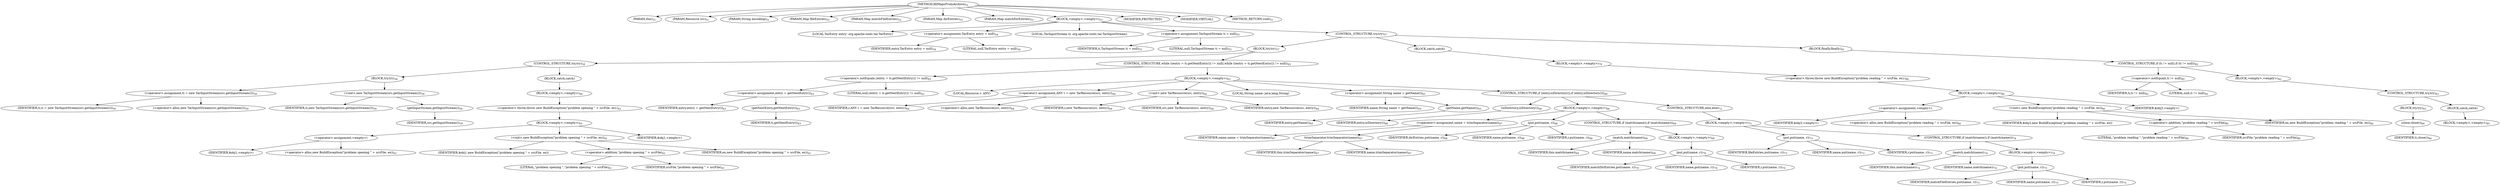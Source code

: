 digraph "fillMapsFromArchive" {  
"15" [label = <(METHOD,fillMapsFromArchive)<SUB>51</SUB>> ]
"8" [label = <(PARAM,this)<SUB>51</SUB>> ]
"16" [label = <(PARAM,Resource src)<SUB>51</SUB>> ]
"17" [label = <(PARAM,String encoding)<SUB>51</SUB>> ]
"18" [label = <(PARAM,Map fileEntries)<SUB>52</SUB>> ]
"19" [label = <(PARAM,Map matchFileEntries)<SUB>52</SUB>> ]
"20" [label = <(PARAM,Map dirEntries)<SUB>53</SUB>> ]
"21" [label = <(PARAM,Map matchDirEntries)<SUB>53</SUB>> ]
"22" [label = <(BLOCK,&lt;empty&gt;,&lt;empty&gt;)<SUB>53</SUB>> ]
"23" [label = <(LOCAL,TarEntry entry: org.apache.tools.tar.TarEntry)> ]
"24" [label = <(&lt;operator&gt;.assignment,TarEntry entry = null)<SUB>54</SUB>> ]
"25" [label = <(IDENTIFIER,entry,TarEntry entry = null)<SUB>54</SUB>> ]
"26" [label = <(LITERAL,null,TarEntry entry = null)<SUB>54</SUB>> ]
"4" [label = <(LOCAL,TarInputStream ti: org.apache.tools.tar.TarInputStream)> ]
"27" [label = <(&lt;operator&gt;.assignment,TarInputStream ti = null)<SUB>55</SUB>> ]
"28" [label = <(IDENTIFIER,ti,TarInputStream ti = null)<SUB>55</SUB>> ]
"29" [label = <(LITERAL,null,TarInputStream ti = null)<SUB>55</SUB>> ]
"30" [label = <(CONTROL_STRUCTURE,try,try)<SUB>57</SUB>> ]
"31" [label = <(BLOCK,try,try)<SUB>57</SUB>> ]
"32" [label = <(CONTROL_STRUCTURE,try,try)<SUB>58</SUB>> ]
"33" [label = <(BLOCK,try,try)<SUB>58</SUB>> ]
"34" [label = <(&lt;operator&gt;.assignment,ti = new TarInputStream(src.getInputStream()))<SUB>59</SUB>> ]
"35" [label = <(IDENTIFIER,ti,ti = new TarInputStream(src.getInputStream()))<SUB>59</SUB>> ]
"36" [label = <(&lt;operator&gt;.alloc,new TarInputStream(src.getInputStream()))<SUB>59</SUB>> ]
"37" [label = <(&lt;init&gt;,new TarInputStream(src.getInputStream()))<SUB>59</SUB>> ]
"3" [label = <(IDENTIFIER,ti,new TarInputStream(src.getInputStream()))<SUB>59</SUB>> ]
"38" [label = <(getInputStream,getInputStream())<SUB>59</SUB>> ]
"39" [label = <(IDENTIFIER,src,getInputStream())<SUB>59</SUB>> ]
"40" [label = <(BLOCK,catch,catch)> ]
"41" [label = <(BLOCK,&lt;empty&gt;,&lt;empty&gt;)<SUB>60</SUB>> ]
"42" [label = <(&lt;operator&gt;.throw,throw new BuildException(&quot;problem opening &quot; + srcFile, ex);)<SUB>61</SUB>> ]
"43" [label = <(BLOCK,&lt;empty&gt;,&lt;empty&gt;)<SUB>61</SUB>> ]
"44" [label = <(&lt;operator&gt;.assignment,&lt;empty&gt;)> ]
"45" [label = <(IDENTIFIER,$obj1,&lt;empty&gt;)> ]
"46" [label = <(&lt;operator&gt;.alloc,new BuildException(&quot;problem opening &quot; + srcFile, ex))<SUB>61</SUB>> ]
"47" [label = <(&lt;init&gt;,new BuildException(&quot;problem opening &quot; + srcFile, ex))<SUB>61</SUB>> ]
"48" [label = <(IDENTIFIER,$obj1,new BuildException(&quot;problem opening &quot; + srcFile, ex))> ]
"49" [label = <(&lt;operator&gt;.addition,&quot;problem opening &quot; + srcFile)<SUB>61</SUB>> ]
"50" [label = <(LITERAL,&quot;problem opening &quot;,&quot;problem opening &quot; + srcFile)<SUB>61</SUB>> ]
"51" [label = <(IDENTIFIER,srcFile,&quot;problem opening &quot; + srcFile)<SUB>61</SUB>> ]
"52" [label = <(IDENTIFIER,ex,new BuildException(&quot;problem opening &quot; + srcFile, ex))<SUB>61</SUB>> ]
"53" [label = <(IDENTIFIER,$obj1,&lt;empty&gt;)> ]
"54" [label = <(CONTROL_STRUCTURE,while ((entry = ti.getNextEntry()) != null),while ((entry = ti.getNextEntry()) != null))<SUB>63</SUB>> ]
"55" [label = <(&lt;operator&gt;.notEquals,(entry = ti.getNextEntry()) != null)<SUB>63</SUB>> ]
"56" [label = <(&lt;operator&gt;.assignment,entry = getNextEntry())<SUB>63</SUB>> ]
"57" [label = <(IDENTIFIER,entry,entry = getNextEntry())<SUB>63</SUB>> ]
"58" [label = <(getNextEntry,getNextEntry())<SUB>63</SUB>> ]
"59" [label = <(IDENTIFIER,ti,getNextEntry())<SUB>63</SUB>> ]
"60" [label = <(LITERAL,null,(entry = ti.getNextEntry()) != null)<SUB>63</SUB>> ]
"61" [label = <(BLOCK,&lt;empty&gt;,&lt;empty&gt;)<SUB>63</SUB>> ]
"6" [label = <(LOCAL,Resource r: ANY)> ]
"62" [label = <(&lt;operator&gt;.assignment,ANY r = new TarResource(src, entry))<SUB>64</SUB>> ]
"63" [label = <(IDENTIFIER,r,ANY r = new TarResource(src, entry))<SUB>64</SUB>> ]
"64" [label = <(&lt;operator&gt;.alloc,new TarResource(src, entry))<SUB>64</SUB>> ]
"65" [label = <(&lt;init&gt;,new TarResource(src, entry))<SUB>64</SUB>> ]
"5" [label = <(IDENTIFIER,r,new TarResource(src, entry))<SUB>64</SUB>> ]
"66" [label = <(IDENTIFIER,src,new TarResource(src, entry))<SUB>64</SUB>> ]
"67" [label = <(IDENTIFIER,entry,new TarResource(src, entry))<SUB>64</SUB>> ]
"68" [label = <(LOCAL,String name: java.lang.String)> ]
"69" [label = <(&lt;operator&gt;.assignment,String name = getName())<SUB>65</SUB>> ]
"70" [label = <(IDENTIFIER,name,String name = getName())<SUB>65</SUB>> ]
"71" [label = <(getName,getName())<SUB>65</SUB>> ]
"72" [label = <(IDENTIFIER,entry,getName())<SUB>65</SUB>> ]
"73" [label = <(CONTROL_STRUCTURE,if (entry.isDirectory()),if (entry.isDirectory()))<SUB>66</SUB>> ]
"74" [label = <(isDirectory,isDirectory())<SUB>66</SUB>> ]
"75" [label = <(IDENTIFIER,entry,isDirectory())<SUB>66</SUB>> ]
"76" [label = <(BLOCK,&lt;empty&gt;,&lt;empty&gt;)<SUB>66</SUB>> ]
"77" [label = <(&lt;operator&gt;.assignment,name = trimSeparator(name))<SUB>67</SUB>> ]
"78" [label = <(IDENTIFIER,name,name = trimSeparator(name))<SUB>67</SUB>> ]
"79" [label = <(trimSeparator,trimSeparator(name))<SUB>67</SUB>> ]
"7" [label = <(IDENTIFIER,this,trimSeparator(name))<SUB>67</SUB>> ]
"80" [label = <(IDENTIFIER,name,trimSeparator(name))<SUB>67</SUB>> ]
"81" [label = <(put,put(name, r))<SUB>68</SUB>> ]
"82" [label = <(IDENTIFIER,dirEntries,put(name, r))<SUB>68</SUB>> ]
"83" [label = <(IDENTIFIER,name,put(name, r))<SUB>68</SUB>> ]
"84" [label = <(IDENTIFIER,r,put(name, r))<SUB>68</SUB>> ]
"85" [label = <(CONTROL_STRUCTURE,if (match(name)),if (match(name)))<SUB>69</SUB>> ]
"86" [label = <(match,match(name))<SUB>69</SUB>> ]
"9" [label = <(IDENTIFIER,this,match(name))<SUB>69</SUB>> ]
"87" [label = <(IDENTIFIER,name,match(name))<SUB>69</SUB>> ]
"88" [label = <(BLOCK,&lt;empty&gt;,&lt;empty&gt;)<SUB>69</SUB>> ]
"89" [label = <(put,put(name, r))<SUB>70</SUB>> ]
"90" [label = <(IDENTIFIER,matchDirEntries,put(name, r))<SUB>70</SUB>> ]
"91" [label = <(IDENTIFIER,name,put(name, r))<SUB>70</SUB>> ]
"92" [label = <(IDENTIFIER,r,put(name, r))<SUB>70</SUB>> ]
"93" [label = <(CONTROL_STRUCTURE,else,else)<SUB>72</SUB>> ]
"94" [label = <(BLOCK,&lt;empty&gt;,&lt;empty&gt;)<SUB>72</SUB>> ]
"95" [label = <(put,put(name, r))<SUB>73</SUB>> ]
"96" [label = <(IDENTIFIER,fileEntries,put(name, r))<SUB>73</SUB>> ]
"97" [label = <(IDENTIFIER,name,put(name, r))<SUB>73</SUB>> ]
"98" [label = <(IDENTIFIER,r,put(name, r))<SUB>73</SUB>> ]
"99" [label = <(CONTROL_STRUCTURE,if (match(name)),if (match(name)))<SUB>74</SUB>> ]
"100" [label = <(match,match(name))<SUB>74</SUB>> ]
"10" [label = <(IDENTIFIER,this,match(name))<SUB>74</SUB>> ]
"101" [label = <(IDENTIFIER,name,match(name))<SUB>74</SUB>> ]
"102" [label = <(BLOCK,&lt;empty&gt;,&lt;empty&gt;)<SUB>74</SUB>> ]
"103" [label = <(put,put(name, r))<SUB>75</SUB>> ]
"104" [label = <(IDENTIFIER,matchFileEntries,put(name, r))<SUB>75</SUB>> ]
"105" [label = <(IDENTIFIER,name,put(name, r))<SUB>75</SUB>> ]
"106" [label = <(IDENTIFIER,r,put(name, r))<SUB>75</SUB>> ]
"107" [label = <(BLOCK,catch,catch)> ]
"108" [label = <(BLOCK,&lt;empty&gt;,&lt;empty&gt;)<SUB>79</SUB>> ]
"109" [label = <(&lt;operator&gt;.throw,throw new BuildException(&quot;problem reading &quot; + srcFile, ex);)<SUB>80</SUB>> ]
"110" [label = <(BLOCK,&lt;empty&gt;,&lt;empty&gt;)<SUB>80</SUB>> ]
"111" [label = <(&lt;operator&gt;.assignment,&lt;empty&gt;)> ]
"112" [label = <(IDENTIFIER,$obj3,&lt;empty&gt;)> ]
"113" [label = <(&lt;operator&gt;.alloc,new BuildException(&quot;problem reading &quot; + srcFile, ex))<SUB>80</SUB>> ]
"114" [label = <(&lt;init&gt;,new BuildException(&quot;problem reading &quot; + srcFile, ex))<SUB>80</SUB>> ]
"115" [label = <(IDENTIFIER,$obj3,new BuildException(&quot;problem reading &quot; + srcFile, ex))> ]
"116" [label = <(&lt;operator&gt;.addition,&quot;problem reading &quot; + srcFile)<SUB>80</SUB>> ]
"117" [label = <(LITERAL,&quot;problem reading &quot;,&quot;problem reading &quot; + srcFile)<SUB>80</SUB>> ]
"118" [label = <(IDENTIFIER,srcFile,&quot;problem reading &quot; + srcFile)<SUB>80</SUB>> ]
"119" [label = <(IDENTIFIER,ex,new BuildException(&quot;problem reading &quot; + srcFile, ex))<SUB>80</SUB>> ]
"120" [label = <(IDENTIFIER,$obj3,&lt;empty&gt;)> ]
"121" [label = <(BLOCK,finally,finally)<SUB>81</SUB>> ]
"122" [label = <(CONTROL_STRUCTURE,if (ti != null),if (ti != null))<SUB>82</SUB>> ]
"123" [label = <(&lt;operator&gt;.notEquals,ti != null)<SUB>82</SUB>> ]
"124" [label = <(IDENTIFIER,ti,ti != null)<SUB>82</SUB>> ]
"125" [label = <(LITERAL,null,ti != null)<SUB>82</SUB>> ]
"126" [label = <(BLOCK,&lt;empty&gt;,&lt;empty&gt;)<SUB>82</SUB>> ]
"127" [label = <(CONTROL_STRUCTURE,try,try)<SUB>83</SUB>> ]
"128" [label = <(BLOCK,try,try)<SUB>83</SUB>> ]
"129" [label = <(close,close())<SUB>84</SUB>> ]
"130" [label = <(IDENTIFIER,ti,close())<SUB>84</SUB>> ]
"131" [label = <(BLOCK,catch,catch)> ]
"132" [label = <(BLOCK,&lt;empty&gt;,&lt;empty&gt;)<SUB>85</SUB>> ]
"133" [label = <(MODIFIER,PROTECTED)> ]
"134" [label = <(MODIFIER,VIRTUAL)> ]
"135" [label = <(METHOD_RETURN,void)<SUB>51</SUB>> ]
  "15" -> "8" 
  "15" -> "16" 
  "15" -> "17" 
  "15" -> "18" 
  "15" -> "19" 
  "15" -> "20" 
  "15" -> "21" 
  "15" -> "22" 
  "15" -> "133" 
  "15" -> "134" 
  "15" -> "135" 
  "22" -> "23" 
  "22" -> "24" 
  "22" -> "4" 
  "22" -> "27" 
  "22" -> "30" 
  "24" -> "25" 
  "24" -> "26" 
  "27" -> "28" 
  "27" -> "29" 
  "30" -> "31" 
  "30" -> "107" 
  "30" -> "121" 
  "31" -> "32" 
  "31" -> "54" 
  "32" -> "33" 
  "32" -> "40" 
  "33" -> "34" 
  "33" -> "37" 
  "34" -> "35" 
  "34" -> "36" 
  "37" -> "3" 
  "37" -> "38" 
  "38" -> "39" 
  "40" -> "41" 
  "41" -> "42" 
  "42" -> "43" 
  "43" -> "44" 
  "43" -> "47" 
  "43" -> "53" 
  "44" -> "45" 
  "44" -> "46" 
  "47" -> "48" 
  "47" -> "49" 
  "47" -> "52" 
  "49" -> "50" 
  "49" -> "51" 
  "54" -> "55" 
  "54" -> "61" 
  "55" -> "56" 
  "55" -> "60" 
  "56" -> "57" 
  "56" -> "58" 
  "58" -> "59" 
  "61" -> "6" 
  "61" -> "62" 
  "61" -> "65" 
  "61" -> "68" 
  "61" -> "69" 
  "61" -> "73" 
  "62" -> "63" 
  "62" -> "64" 
  "65" -> "5" 
  "65" -> "66" 
  "65" -> "67" 
  "69" -> "70" 
  "69" -> "71" 
  "71" -> "72" 
  "73" -> "74" 
  "73" -> "76" 
  "73" -> "93" 
  "74" -> "75" 
  "76" -> "77" 
  "76" -> "81" 
  "76" -> "85" 
  "77" -> "78" 
  "77" -> "79" 
  "79" -> "7" 
  "79" -> "80" 
  "81" -> "82" 
  "81" -> "83" 
  "81" -> "84" 
  "85" -> "86" 
  "85" -> "88" 
  "86" -> "9" 
  "86" -> "87" 
  "88" -> "89" 
  "89" -> "90" 
  "89" -> "91" 
  "89" -> "92" 
  "93" -> "94" 
  "94" -> "95" 
  "94" -> "99" 
  "95" -> "96" 
  "95" -> "97" 
  "95" -> "98" 
  "99" -> "100" 
  "99" -> "102" 
  "100" -> "10" 
  "100" -> "101" 
  "102" -> "103" 
  "103" -> "104" 
  "103" -> "105" 
  "103" -> "106" 
  "107" -> "108" 
  "108" -> "109" 
  "109" -> "110" 
  "110" -> "111" 
  "110" -> "114" 
  "110" -> "120" 
  "111" -> "112" 
  "111" -> "113" 
  "114" -> "115" 
  "114" -> "116" 
  "114" -> "119" 
  "116" -> "117" 
  "116" -> "118" 
  "121" -> "122" 
  "122" -> "123" 
  "122" -> "126" 
  "123" -> "124" 
  "123" -> "125" 
  "126" -> "127" 
  "127" -> "128" 
  "127" -> "131" 
  "128" -> "129" 
  "129" -> "130" 
  "131" -> "132" 
}
